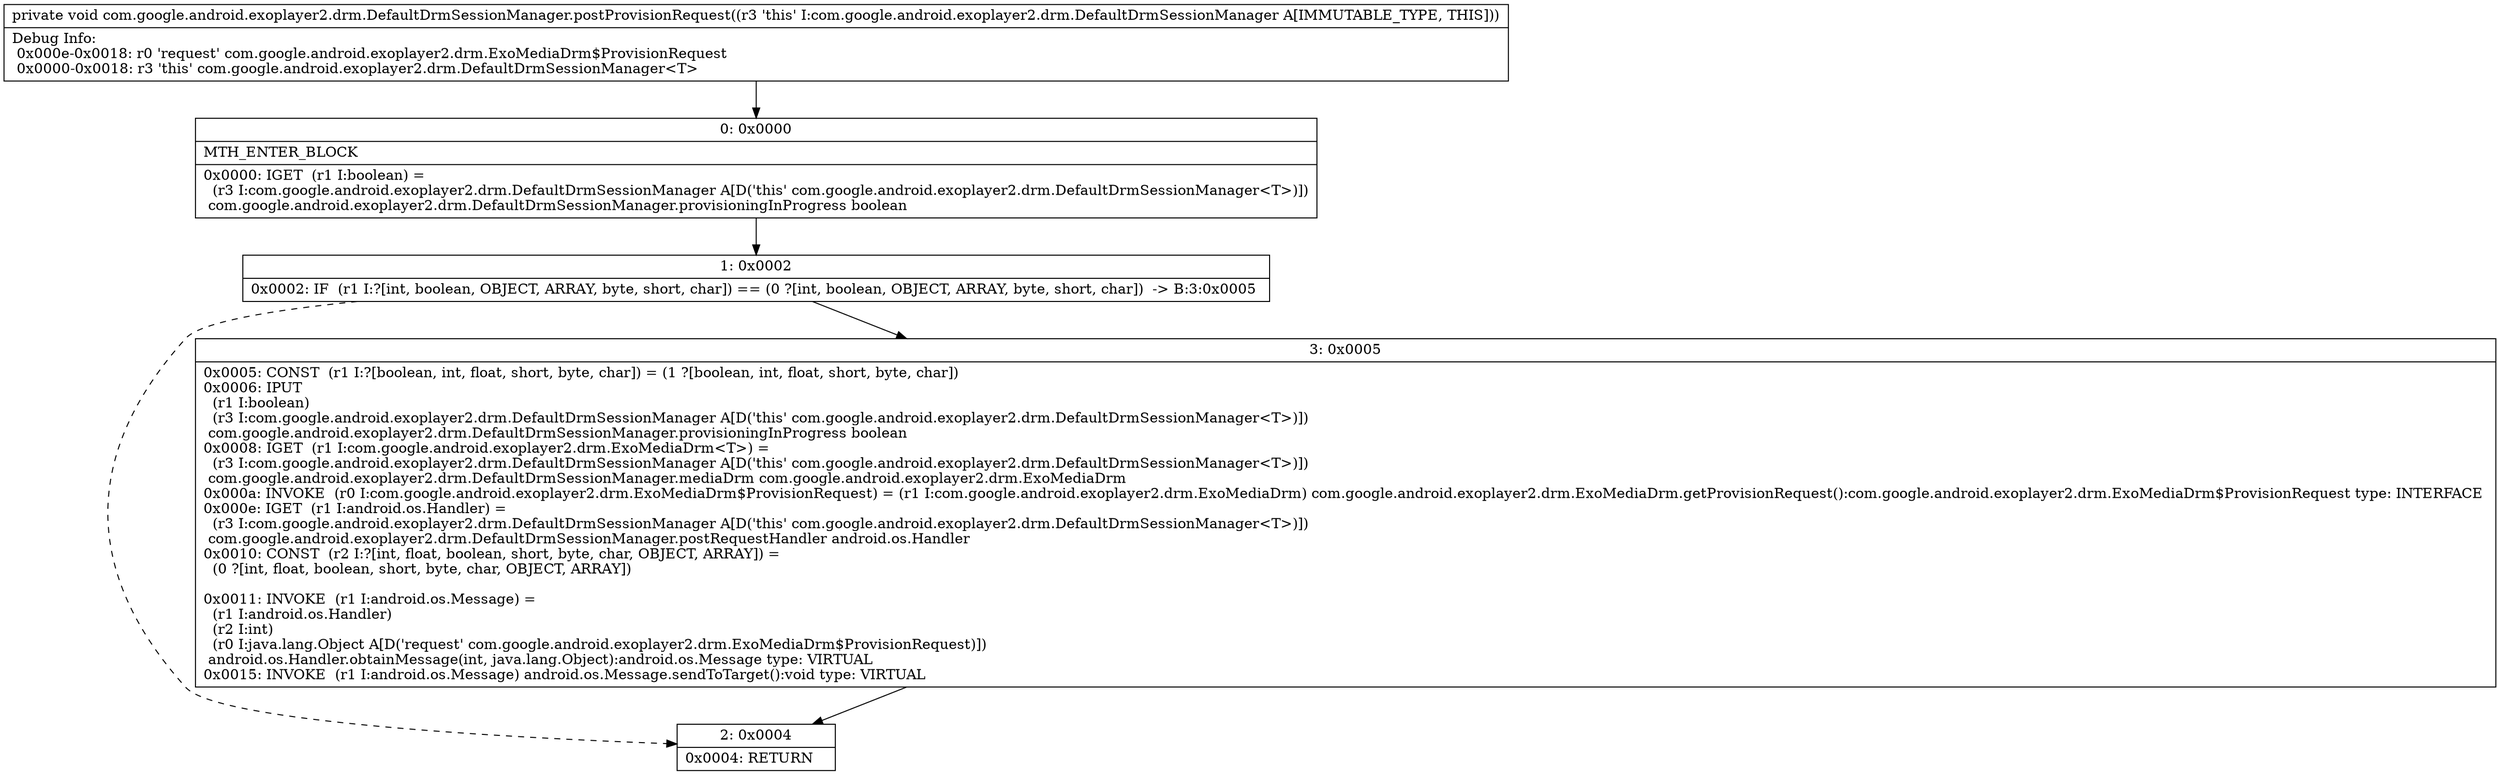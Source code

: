 digraph "CFG forcom.google.android.exoplayer2.drm.DefaultDrmSessionManager.postProvisionRequest()V" {
Node_0 [shape=record,label="{0\:\ 0x0000|MTH_ENTER_BLOCK\l|0x0000: IGET  (r1 I:boolean) = \l  (r3 I:com.google.android.exoplayer2.drm.DefaultDrmSessionManager A[D('this' com.google.android.exoplayer2.drm.DefaultDrmSessionManager\<T\>)])\l com.google.android.exoplayer2.drm.DefaultDrmSessionManager.provisioningInProgress boolean \l}"];
Node_1 [shape=record,label="{1\:\ 0x0002|0x0002: IF  (r1 I:?[int, boolean, OBJECT, ARRAY, byte, short, char]) == (0 ?[int, boolean, OBJECT, ARRAY, byte, short, char])  \-\> B:3:0x0005 \l}"];
Node_2 [shape=record,label="{2\:\ 0x0004|0x0004: RETURN   \l}"];
Node_3 [shape=record,label="{3\:\ 0x0005|0x0005: CONST  (r1 I:?[boolean, int, float, short, byte, char]) = (1 ?[boolean, int, float, short, byte, char]) \l0x0006: IPUT  \l  (r1 I:boolean)\l  (r3 I:com.google.android.exoplayer2.drm.DefaultDrmSessionManager A[D('this' com.google.android.exoplayer2.drm.DefaultDrmSessionManager\<T\>)])\l com.google.android.exoplayer2.drm.DefaultDrmSessionManager.provisioningInProgress boolean \l0x0008: IGET  (r1 I:com.google.android.exoplayer2.drm.ExoMediaDrm\<T\>) = \l  (r3 I:com.google.android.exoplayer2.drm.DefaultDrmSessionManager A[D('this' com.google.android.exoplayer2.drm.DefaultDrmSessionManager\<T\>)])\l com.google.android.exoplayer2.drm.DefaultDrmSessionManager.mediaDrm com.google.android.exoplayer2.drm.ExoMediaDrm \l0x000a: INVOKE  (r0 I:com.google.android.exoplayer2.drm.ExoMediaDrm$ProvisionRequest) = (r1 I:com.google.android.exoplayer2.drm.ExoMediaDrm) com.google.android.exoplayer2.drm.ExoMediaDrm.getProvisionRequest():com.google.android.exoplayer2.drm.ExoMediaDrm$ProvisionRequest type: INTERFACE \l0x000e: IGET  (r1 I:android.os.Handler) = \l  (r3 I:com.google.android.exoplayer2.drm.DefaultDrmSessionManager A[D('this' com.google.android.exoplayer2.drm.DefaultDrmSessionManager\<T\>)])\l com.google.android.exoplayer2.drm.DefaultDrmSessionManager.postRequestHandler android.os.Handler \l0x0010: CONST  (r2 I:?[int, float, boolean, short, byte, char, OBJECT, ARRAY]) = \l  (0 ?[int, float, boolean, short, byte, char, OBJECT, ARRAY])\l \l0x0011: INVOKE  (r1 I:android.os.Message) = \l  (r1 I:android.os.Handler)\l  (r2 I:int)\l  (r0 I:java.lang.Object A[D('request' com.google.android.exoplayer2.drm.ExoMediaDrm$ProvisionRequest)])\l android.os.Handler.obtainMessage(int, java.lang.Object):android.os.Message type: VIRTUAL \l0x0015: INVOKE  (r1 I:android.os.Message) android.os.Message.sendToTarget():void type: VIRTUAL \l}"];
MethodNode[shape=record,label="{private void com.google.android.exoplayer2.drm.DefaultDrmSessionManager.postProvisionRequest((r3 'this' I:com.google.android.exoplayer2.drm.DefaultDrmSessionManager A[IMMUTABLE_TYPE, THIS]))  | Debug Info:\l  0x000e\-0x0018: r0 'request' com.google.android.exoplayer2.drm.ExoMediaDrm$ProvisionRequest\l  0x0000\-0x0018: r3 'this' com.google.android.exoplayer2.drm.DefaultDrmSessionManager\<T\>\l}"];
MethodNode -> Node_0;
Node_0 -> Node_1;
Node_1 -> Node_2[style=dashed];
Node_1 -> Node_3;
Node_3 -> Node_2;
}

